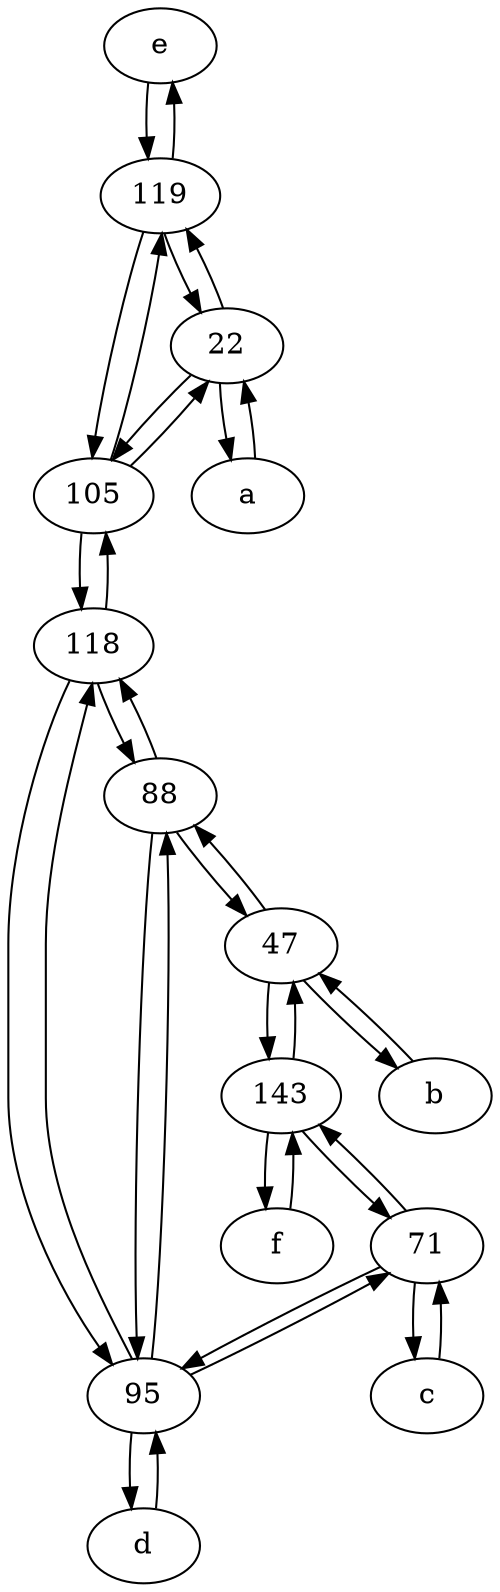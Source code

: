 digraph  {
	e [pos="30,50!"];
	f [pos="15,45!"];
	a [pos="40,10!"];
	c [pos="20,10!"];
	47;
	105;
	143;
	71;
	119;
	b [pos="50,20!"];
	d [pos="20,30!"];
	118;
	95;
	22;
	88;
	47 -> b;
	105 -> 118;
	22 -> 119;
	71 -> c;
	47 -> 88;
	47 -> 143;
	105 -> 22;
	71 -> 143;
	95 -> d;
	119 -> 22;
	88 -> 47;
	118 -> 95;
	118 -> 88;
	22 -> 105;
	d -> 95;
	105 -> 119;
	143 -> f;
	119 -> e;
	22 -> a;
	e -> 119;
	143 -> 71;
	119 -> 105;
	88 -> 118;
	95 -> 88;
	c -> 71;
	71 -> 95;
	143 -> 47;
	f -> 143;
	95 -> 71;
	118 -> 105;
	88 -> 95;
	b -> 47;
	a -> 22;
	95 -> 118;

	}